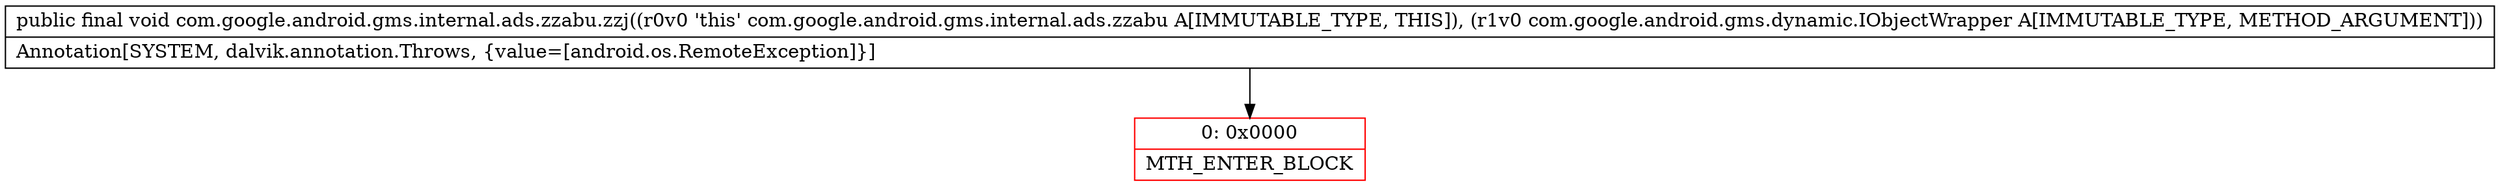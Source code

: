 digraph "CFG forcom.google.android.gms.internal.ads.zzabu.zzj(Lcom\/google\/android\/gms\/dynamic\/IObjectWrapper;)V" {
subgraph cluster_Region_1581390693 {
label = "R(0)";
node [shape=record,color=blue];
}
Node_0 [shape=record,color=red,label="{0\:\ 0x0000|MTH_ENTER_BLOCK\l}"];
MethodNode[shape=record,label="{public final void com.google.android.gms.internal.ads.zzabu.zzj((r0v0 'this' com.google.android.gms.internal.ads.zzabu A[IMMUTABLE_TYPE, THIS]), (r1v0 com.google.android.gms.dynamic.IObjectWrapper A[IMMUTABLE_TYPE, METHOD_ARGUMENT]))  | Annotation[SYSTEM, dalvik.annotation.Throws, \{value=[android.os.RemoteException]\}]\l}"];
MethodNode -> Node_0;
}

